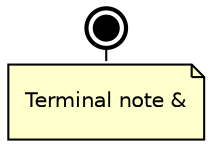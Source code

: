 digraph "state transitions" {
  fontname="Helvetica" fontsize=12 penwidth=2.0 splines=true ordering=out compound=true overlap=scale nodesep=0.3 ranksep=0.1
  node [shape=plaintext style=filled fillcolor="#FFFFFF01" fontname=Helvetica fontsize=12 penwidth=2.0]
  edge [fontname=Helvetica fontsize=10]

    "this is the end" [shape=circle style=filled class="state final" color="black" fillcolor="black" fixedsize=true height=0.15 peripheries=2 label=""]
      "note_this is the end" [color=black fontcolor=black label="Terminal note &\l" shape=note fontsize=10 fillcolor="#ffffcc" penwidth=1.0]
      "this is the end" -> "note_this is the end" [style=dashed arrowtail=none arrowhead=none]

}
